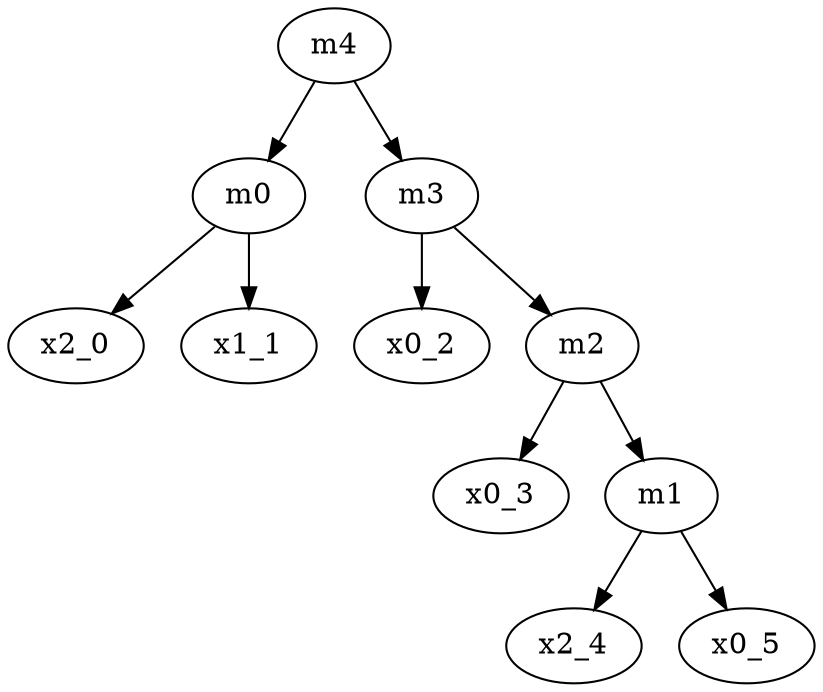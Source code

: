 digraph minmix{
rankdir = TD;
 size="8,10.5";
 m4 -> m0 ;
m4 -> m3;
m0 -> x2_0 ;
m0 -> x1_1;
m3 -> x0_2 ;
m3 -> m2;
m2 -> x0_3 ;
m2 -> m1;
m1 -> x2_4 ;
m1 -> x0_5;
}